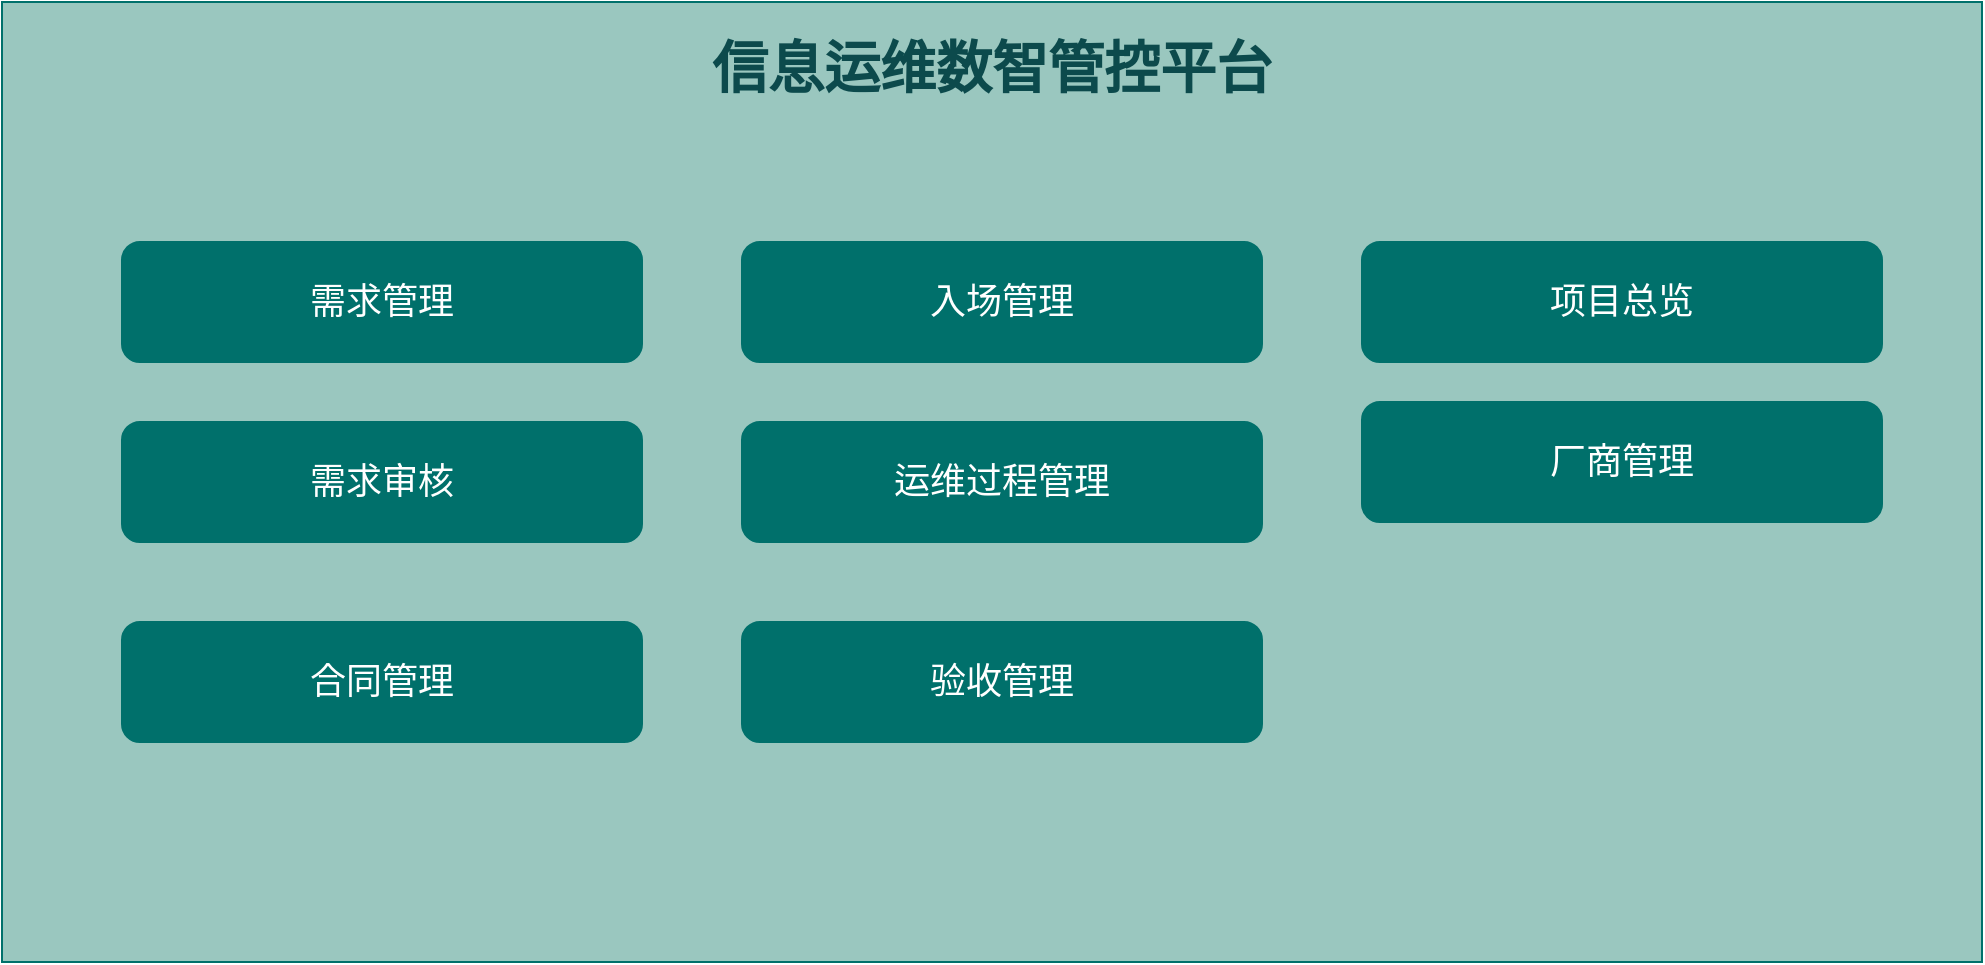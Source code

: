 <mxfile version="21.7.1" type="github">
  <diagram name="第 1 页" id="Ps2D1eNA88uoamYgQ0YJ">
    <mxGraphModel dx="2303" dy="1230" grid="1" gridSize="10" guides="1" tooltips="1" connect="1" arrows="1" fold="1" page="1" pageScale="1" pageWidth="1920" pageHeight="1200" math="0" shadow="0">
      <root>
        <mxCell id="0" />
        <mxCell id="1" parent="0" />
        <mxCell id="uwCnqsSgFnwAL1Oi17WA-2" value="信息运维数智管控平台" style="rounded=0;whiteSpace=wrap;html=1;verticalAlign=top;fontSize=28;spacingTop=10;strokeColor=#00706B;fillColor=#9AC7BF;fontColor=#0C4A4C;fontStyle=1" vertex="1" parent="1">
          <mxGeometry x="410" y="160" width="990" height="480" as="geometry" />
        </mxCell>
        <mxCell id="uwCnqsSgFnwAL1Oi17WA-3" value="需求管理" style="rounded=1;whiteSpace=wrap;html=1;fillColor=#00706B;fontColor=#FFFFFF;fontSize=18;strokeColor=#00706B;" vertex="1" parent="1">
          <mxGeometry x="470" y="280" width="260" height="60" as="geometry" />
        </mxCell>
        <mxCell id="uwCnqsSgFnwAL1Oi17WA-4" value="需求审核" style="rounded=1;whiteSpace=wrap;html=1;fillColor=#00706B;fontColor=#FFFFFF;fontSize=18;strokeColor=#00706B;" vertex="1" parent="1">
          <mxGeometry x="470" y="370" width="260" height="60" as="geometry" />
        </mxCell>
        <mxCell id="uwCnqsSgFnwAL1Oi17WA-5" value="合同管理" style="rounded=1;whiteSpace=wrap;html=1;fillColor=#00706B;fontColor=#FFFFFF;fontSize=18;strokeColor=#00706B;" vertex="1" parent="1">
          <mxGeometry x="470" y="470" width="260" height="60" as="geometry" />
        </mxCell>
        <mxCell id="uwCnqsSgFnwAL1Oi17WA-6" value="入场管理" style="rounded=1;whiteSpace=wrap;html=1;fillColor=#00706B;fontColor=#FFFFFF;fontSize=18;strokeColor=#00706B;" vertex="1" parent="1">
          <mxGeometry x="780" y="280" width="260" height="60" as="geometry" />
        </mxCell>
        <mxCell id="uwCnqsSgFnwAL1Oi17WA-7" value="运维过程管理" style="rounded=1;whiteSpace=wrap;html=1;fillColor=#00706B;fontColor=#FFFFFF;fontSize=18;strokeColor=#00706B;" vertex="1" parent="1">
          <mxGeometry x="780" y="370" width="260" height="60" as="geometry" />
        </mxCell>
        <mxCell id="uwCnqsSgFnwAL1Oi17WA-8" value="验收管理" style="rounded=1;whiteSpace=wrap;html=1;fillColor=#00706B;fontColor=#FFFFFF;fontSize=18;strokeColor=#00706B;" vertex="1" parent="1">
          <mxGeometry x="780" y="470" width="260" height="60" as="geometry" />
        </mxCell>
        <mxCell id="uwCnqsSgFnwAL1Oi17WA-9" value="项目总览" style="rounded=1;whiteSpace=wrap;html=1;fillColor=#00706B;fontColor=#FFFFFF;fontSize=18;strokeColor=#00706B;" vertex="1" parent="1">
          <mxGeometry x="1090" y="280" width="260" height="60" as="geometry" />
        </mxCell>
        <mxCell id="uwCnqsSgFnwAL1Oi17WA-10" value="厂商管理" style="rounded=1;whiteSpace=wrap;html=1;fillColor=#00706B;fontColor=#FFFFFF;fontSize=18;strokeColor=#00706B;" vertex="1" parent="1">
          <mxGeometry x="1090" y="360" width="260" height="60" as="geometry" />
        </mxCell>
      </root>
    </mxGraphModel>
  </diagram>
</mxfile>
